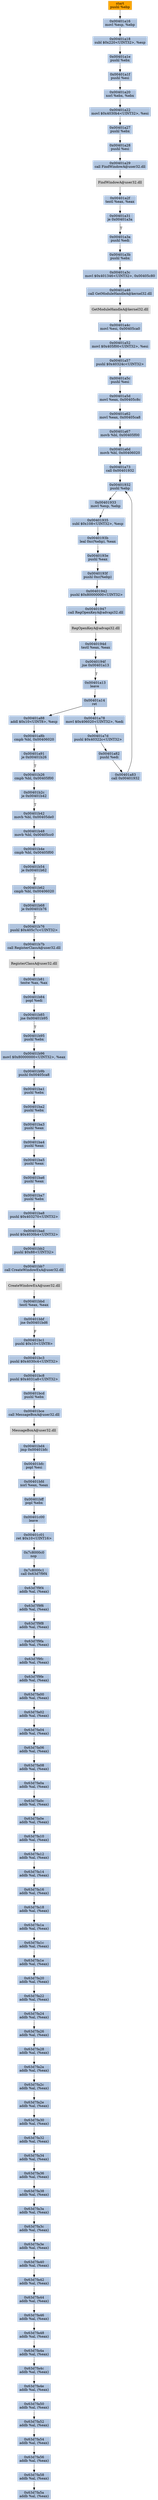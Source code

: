 digraph G {
node[shape=rectangle,style=filled,fillcolor=lightsteelblue,color=lightsteelblue]
bgcolor="transparent"
a0x00401a15pushl_ebp[label="start\npushl %ebp",fillcolor="orange",color="lightgrey"];
a0x00401a16movl_esp_ebp[label="0x00401a16\nmovl %esp, %ebp"];
a0x00401a18subl_0x220UINT32_esp[label="0x00401a18\nsubl $0x220<UINT32>, %esp"];
a0x00401a1epushl_ebx[label="0x00401a1e\npushl %ebx"];
a0x00401a1fpushl_esi[label="0x00401a1f\npushl %esi"];
a0x00401a20xorl_ebx_ebx[label="0x00401a20\nxorl %ebx, %ebx"];
a0x00401a22movl_0x4030b4UINT32_esi[label="0x00401a22\nmovl $0x4030b4<UINT32>, %esi"];
a0x00401a27pushl_ebx[label="0x00401a27\npushl %ebx"];
a0x00401a28pushl_esi[label="0x00401a28\npushl %esi"];
a0x00401a29call_FindWindowA_user32_dll[label="0x00401a29\ncall FindWindowA@user32.dll"];
FindWindowA_user32_dll[label="FindWindowA@user32.dll",fillcolor="lightgrey",color="lightgrey"];
a0x00401a2ftestl_eax_eax[label="0x00401a2f\ntestl %eax, %eax"];
a0x00401a31je_0x00401a3a[label="0x00401a31\nje 0x00401a3a"];
a0x00401a3apushl_edi[label="0x00401a3a\npushl %edi"];
a0x00401a3bpushl_ebx[label="0x00401a3b\npushl %ebx"];
a0x00401a3cmovl_0x401346UINT32_0x00405c80[label="0x00401a3c\nmovl $0x401346<UINT32>, 0x00405c80"];
a0x00401a46call_GetModuleHandleA_kernel32_dll[label="0x00401a46\ncall GetModuleHandleA@kernel32.dll"];
GetModuleHandleA_kernel32_dll[label="GetModuleHandleA@kernel32.dll",fillcolor="lightgrey",color="lightgrey"];
a0x00401a4cmovl_esi_0x00405ca0[label="0x00401a4c\nmovl %esi, 0x00405ca0"];
a0x00401a52movl_0x405f00UINT32_esi[label="0x00401a52\nmovl $0x405f00<UINT32>, %esi"];
a0x00401a57pushl_0x40324cUINT32[label="0x00401a57\npushl $0x40324c<UINT32>"];
a0x00401a5cpushl_esi[label="0x00401a5c\npushl %esi"];
a0x00401a5dmovl_eax_0x00405c8c[label="0x00401a5d\nmovl %eax, 0x00405c8c"];
a0x00401a62movl_eax_0x00405ca8[label="0x00401a62\nmovl %eax, 0x00405ca8"];
a0x00401a67movb_bl_0x00405f00[label="0x00401a67\nmovb %bl, 0x00405f00"];
a0x00401a6dmovb_bl_0x00406020[label="0x00401a6d\nmovb %bl, 0x00406020"];
a0x00401a73call_0x00401932[label="0x00401a73\ncall 0x00401932"];
a0x00401932pushl_ebp[label="0x00401932\npushl %ebp"];
a0x00401933movl_esp_ebp[label="0x00401933\nmovl %esp, %ebp"];
a0x00401935subl_0x108UINT32_esp[label="0x00401935\nsubl $0x108<UINT32>, %esp"];
a0x0040193bleal_0xcebp__eax[label="0x0040193b\nleal 0xc(%ebp), %eax"];
a0x0040193epushl_eax[label="0x0040193e\npushl %eax"];
a0x0040193fpushl_0xcebp_[label="0x0040193f\npushl 0xc(%ebp)"];
a0x00401942pushl_0x80000000UINT32[label="0x00401942\npushl $0x80000000<UINT32>"];
a0x00401947call_RegOpenKeyA_advapi32_dll[label="0x00401947\ncall RegOpenKeyA@advapi32.dll"];
RegOpenKeyA_advapi32_dll[label="RegOpenKeyA@advapi32.dll",fillcolor="lightgrey",color="lightgrey"];
a0x0040194dtestl_eax_eax[label="0x0040194d\ntestl %eax, %eax"];
a0x0040194fjne_0x00401a13[label="0x0040194f\njne 0x00401a13"];
a0x00401a13leave_[label="0x00401a13\nleave "];
a0x00401a14ret[label="0x00401a14\nret"];
a0x00401a78movl_0x406020UINT32_edi[label="0x00401a78\nmovl $0x406020<UINT32>, %edi"];
a0x00401a7dpushl_0x40322cUINT32[label="0x00401a7d\npushl $0x40322c<UINT32>"];
a0x00401a82pushl_edi[label="0x00401a82\npushl %edi"];
a0x00401a83call_0x00401932[label="0x00401a83\ncall 0x00401932"];
a0x00401a88addl_0x10UINT8_esp[label="0x00401a88\naddl $0x10<UINT8>, %esp"];
a0x00401a8bcmpb_bl_0x00406020[label="0x00401a8b\ncmpb %bl, 0x00406020"];
a0x00401a91je_0x00401b26[label="0x00401a91\nje 0x00401b26"];
a0x00401b26cmpb_bl_0x00405f00[label="0x00401b26\ncmpb %bl, 0x00405f00"];
a0x00401b2cje_0x00401b42[label="0x00401b2c\nje 0x00401b42"];
a0x00401b42movb_bl_0x00405de0[label="0x00401b42\nmovb %bl, 0x00405de0"];
a0x00401b48movb_bl_0x00405cc0[label="0x00401b48\nmovb %bl, 0x00405cc0"];
a0x00401b4ecmpb_bl_0x00405f00[label="0x00401b4e\ncmpb %bl, 0x00405f00"];
a0x00401b54je_0x00401b62[label="0x00401b54\nje 0x00401b62"];
a0x00401b62cmpb_bl_0x00406020[label="0x00401b62\ncmpb %bl, 0x00406020"];
a0x00401b68je_0x00401b76[label="0x00401b68\nje 0x00401b76"];
a0x00401b76pushl_0x405c7cUINT32[label="0x00401b76\npushl $0x405c7c<UINT32>"];
a0x00401b7bcall_RegisterClassA_user32_dll[label="0x00401b7b\ncall RegisterClassA@user32.dll"];
RegisterClassA_user32_dll[label="RegisterClassA@user32.dll",fillcolor="lightgrey",color="lightgrey"];
a0x00401b81testw_ax_ax[label="0x00401b81\ntestw %ax, %ax"];
a0x00401b84popl_edi[label="0x00401b84\npopl %edi"];
a0x00401b85jne_0x00401b95[label="0x00401b85\njne 0x00401b95"];
a0x00401b95pushl_ebx[label="0x00401b95\npushl %ebx"];
a0x00401b96movl_0x80000000UINT32_eax[label="0x00401b96\nmovl $0x80000000<UINT32>, %eax"];
a0x00401b9bpushl_0x00405ca8[label="0x00401b9b\npushl 0x00405ca8"];
a0x00401ba1pushl_ebx[label="0x00401ba1\npushl %ebx"];
a0x00401ba2pushl_ebx[label="0x00401ba2\npushl %ebx"];
a0x00401ba3pushl_eax[label="0x00401ba3\npushl %eax"];
a0x00401ba4pushl_eax[label="0x00401ba4\npushl %eax"];
a0x00401ba5pushl_eax[label="0x00401ba5\npushl %eax"];
a0x00401ba6pushl_eax[label="0x00401ba6\npushl %eax"];
a0x00401ba7pushl_ebx[label="0x00401ba7\npushl %ebx"];
a0x00401ba8pushl_0x403270UINT32[label="0x00401ba8\npushl $0x403270<UINT32>"];
a0x00401badpushl_0x4030b4UINT32[label="0x00401bad\npushl $0x4030b4<UINT32>"];
a0x00401bb2pushl_0x88UINT32[label="0x00401bb2\npushl $0x88<UINT32>"];
a0x00401bb7call_CreateWindowExA_user32_dll[label="0x00401bb7\ncall CreateWindowExA@user32.dll"];
CreateWindowExA_user32_dll[label="CreateWindowExA@user32.dll",fillcolor="lightgrey",color="lightgrey"];
a0x00401bbdtestl_eax_eax[label="0x00401bbd\ntestl %eax, %eax"];
a0x00401bbfjne_0x00401bd6[label="0x00401bbf\njne 0x00401bd6"];
a0x00401bc1pushl_0x10UINT8[label="0x00401bc1\npushl $0x10<UINT8>"];
a0x00401bc3pushl_0x4030c4UINT32[label="0x00401bc3\npushl $0x4030c4<UINT32>"];
a0x00401bc8pushl_0x4031a8UINT32[label="0x00401bc8\npushl $0x4031a8<UINT32>"];
a0x00401bcdpushl_ebx[label="0x00401bcd\npushl %ebx"];
a0x00401bcecall_MessageBoxA_user32_dll[label="0x00401bce\ncall MessageBoxA@user32.dll"];
MessageBoxA_user32_dll[label="MessageBoxA@user32.dll",fillcolor="lightgrey",color="lightgrey"];
a0x00401bd4jmp_0x00401bfc[label="0x00401bd4\njmp 0x00401bfc"];
a0x00401bfcpopl_esi[label="0x00401bfc\npopl %esi"];
a0x00401bfdxorl_eax_eax[label="0x00401bfd\nxorl %eax, %eax"];
a0x00401bffpopl_ebx[label="0x00401bff\npopl %ebx"];
a0x00401c00leave_[label="0x00401c00\nleave "];
a0x00401c01ret_0x10UINT16[label="0x00401c01\nret $0x10<UINT16>"];
a0x7c8000c0nop_[label="0x7c8000c0\nnop "];
a0x7c8000c1call_0x63d7f9f4[label="0x7c8000c1\ncall 0x63d7f9f4"];
a0x63d7f9f4addb_al_eax_[label="0x63d7f9f4\naddb %al, (%eax)"];
a0x63d7f9f6addb_al_eax_[label="0x63d7f9f6\naddb %al, (%eax)"];
a0x63d7f9f8addb_al_eax_[label="0x63d7f9f8\naddb %al, (%eax)"];
a0x63d7f9faaddb_al_eax_[label="0x63d7f9fa\naddb %al, (%eax)"];
a0x63d7f9fcaddb_al_eax_[label="0x63d7f9fc\naddb %al, (%eax)"];
a0x63d7f9feaddb_al_eax_[label="0x63d7f9fe\naddb %al, (%eax)"];
a0x63d7fa00addb_al_eax_[label="0x63d7fa00\naddb %al, (%eax)"];
a0x63d7fa02addb_al_eax_[label="0x63d7fa02\naddb %al, (%eax)"];
a0x63d7fa04addb_al_eax_[label="0x63d7fa04\naddb %al, (%eax)"];
a0x63d7fa06addb_al_eax_[label="0x63d7fa06\naddb %al, (%eax)"];
a0x63d7fa08addb_al_eax_[label="0x63d7fa08\naddb %al, (%eax)"];
a0x63d7fa0aaddb_al_eax_[label="0x63d7fa0a\naddb %al, (%eax)"];
a0x63d7fa0caddb_al_eax_[label="0x63d7fa0c\naddb %al, (%eax)"];
a0x63d7fa0eaddb_al_eax_[label="0x63d7fa0e\naddb %al, (%eax)"];
a0x63d7fa10addb_al_eax_[label="0x63d7fa10\naddb %al, (%eax)"];
a0x63d7fa12addb_al_eax_[label="0x63d7fa12\naddb %al, (%eax)"];
a0x63d7fa14addb_al_eax_[label="0x63d7fa14\naddb %al, (%eax)"];
a0x63d7fa16addb_al_eax_[label="0x63d7fa16\naddb %al, (%eax)"];
a0x63d7fa18addb_al_eax_[label="0x63d7fa18\naddb %al, (%eax)"];
a0x63d7fa1aaddb_al_eax_[label="0x63d7fa1a\naddb %al, (%eax)"];
a0x63d7fa1caddb_al_eax_[label="0x63d7fa1c\naddb %al, (%eax)"];
a0x63d7fa1eaddb_al_eax_[label="0x63d7fa1e\naddb %al, (%eax)"];
a0x63d7fa20addb_al_eax_[label="0x63d7fa20\naddb %al, (%eax)"];
a0x63d7fa22addb_al_eax_[label="0x63d7fa22\naddb %al, (%eax)"];
a0x63d7fa24addb_al_eax_[label="0x63d7fa24\naddb %al, (%eax)"];
a0x63d7fa26addb_al_eax_[label="0x63d7fa26\naddb %al, (%eax)"];
a0x63d7fa28addb_al_eax_[label="0x63d7fa28\naddb %al, (%eax)"];
a0x63d7fa2aaddb_al_eax_[label="0x63d7fa2a\naddb %al, (%eax)"];
a0x63d7fa2caddb_al_eax_[label="0x63d7fa2c\naddb %al, (%eax)"];
a0x63d7fa2eaddb_al_eax_[label="0x63d7fa2e\naddb %al, (%eax)"];
a0x63d7fa30addb_al_eax_[label="0x63d7fa30\naddb %al, (%eax)"];
a0x63d7fa32addb_al_eax_[label="0x63d7fa32\naddb %al, (%eax)"];
a0x63d7fa34addb_al_eax_[label="0x63d7fa34\naddb %al, (%eax)"];
a0x63d7fa36addb_al_eax_[label="0x63d7fa36\naddb %al, (%eax)"];
a0x63d7fa38addb_al_eax_[label="0x63d7fa38\naddb %al, (%eax)"];
a0x63d7fa3aaddb_al_eax_[label="0x63d7fa3a\naddb %al, (%eax)"];
a0x63d7fa3caddb_al_eax_[label="0x63d7fa3c\naddb %al, (%eax)"];
a0x63d7fa3eaddb_al_eax_[label="0x63d7fa3e\naddb %al, (%eax)"];
a0x63d7fa40addb_al_eax_[label="0x63d7fa40\naddb %al, (%eax)"];
a0x63d7fa42addb_al_eax_[label="0x63d7fa42\naddb %al, (%eax)"];
a0x63d7fa44addb_al_eax_[label="0x63d7fa44\naddb %al, (%eax)"];
a0x63d7fa46addb_al_eax_[label="0x63d7fa46\naddb %al, (%eax)"];
a0x63d7fa48addb_al_eax_[label="0x63d7fa48\naddb %al, (%eax)"];
a0x63d7fa4aaddb_al_eax_[label="0x63d7fa4a\naddb %al, (%eax)"];
a0x63d7fa4caddb_al_eax_[label="0x63d7fa4c\naddb %al, (%eax)"];
a0x63d7fa4eaddb_al_eax_[label="0x63d7fa4e\naddb %al, (%eax)"];
a0x63d7fa50addb_al_eax_[label="0x63d7fa50\naddb %al, (%eax)"];
a0x63d7fa52addb_al_eax_[label="0x63d7fa52\naddb %al, (%eax)"];
a0x63d7fa54addb_al_eax_[label="0x63d7fa54\naddb %al, (%eax)"];
a0x63d7fa56addb_al_eax_[label="0x63d7fa56\naddb %al, (%eax)"];
a0x63d7fa58addb_al_eax_[label="0x63d7fa58\naddb %al, (%eax)"];
a0x63d7fa5aaddb_al_eax_[label="0x63d7fa5a\naddb %al, (%eax)"];
a0x00401a15pushl_ebp -> a0x00401a16movl_esp_ebp [color="#000000"];
a0x00401a16movl_esp_ebp -> a0x00401a18subl_0x220UINT32_esp [color="#000000"];
a0x00401a18subl_0x220UINT32_esp -> a0x00401a1epushl_ebx [color="#000000"];
a0x00401a1epushl_ebx -> a0x00401a1fpushl_esi [color="#000000"];
a0x00401a1fpushl_esi -> a0x00401a20xorl_ebx_ebx [color="#000000"];
a0x00401a20xorl_ebx_ebx -> a0x00401a22movl_0x4030b4UINT32_esi [color="#000000"];
a0x00401a22movl_0x4030b4UINT32_esi -> a0x00401a27pushl_ebx [color="#000000"];
a0x00401a27pushl_ebx -> a0x00401a28pushl_esi [color="#000000"];
a0x00401a28pushl_esi -> a0x00401a29call_FindWindowA_user32_dll [color="#000000"];
a0x00401a29call_FindWindowA_user32_dll -> FindWindowA_user32_dll [color="#000000"];
FindWindowA_user32_dll -> a0x00401a2ftestl_eax_eax [color="#000000"];
a0x00401a2ftestl_eax_eax -> a0x00401a31je_0x00401a3a [color="#000000"];
a0x00401a31je_0x00401a3a -> a0x00401a3apushl_edi [color="#000000",label="T"];
a0x00401a3apushl_edi -> a0x00401a3bpushl_ebx [color="#000000"];
a0x00401a3bpushl_ebx -> a0x00401a3cmovl_0x401346UINT32_0x00405c80 [color="#000000"];
a0x00401a3cmovl_0x401346UINT32_0x00405c80 -> a0x00401a46call_GetModuleHandleA_kernel32_dll [color="#000000"];
a0x00401a46call_GetModuleHandleA_kernel32_dll -> GetModuleHandleA_kernel32_dll [color="#000000"];
GetModuleHandleA_kernel32_dll -> a0x00401a4cmovl_esi_0x00405ca0 [color="#000000"];
a0x00401a4cmovl_esi_0x00405ca0 -> a0x00401a52movl_0x405f00UINT32_esi [color="#000000"];
a0x00401a52movl_0x405f00UINT32_esi -> a0x00401a57pushl_0x40324cUINT32 [color="#000000"];
a0x00401a57pushl_0x40324cUINT32 -> a0x00401a5cpushl_esi [color="#000000"];
a0x00401a5cpushl_esi -> a0x00401a5dmovl_eax_0x00405c8c [color="#000000"];
a0x00401a5dmovl_eax_0x00405c8c -> a0x00401a62movl_eax_0x00405ca8 [color="#000000"];
a0x00401a62movl_eax_0x00405ca8 -> a0x00401a67movb_bl_0x00405f00 [color="#000000"];
a0x00401a67movb_bl_0x00405f00 -> a0x00401a6dmovb_bl_0x00406020 [color="#000000"];
a0x00401a6dmovb_bl_0x00406020 -> a0x00401a73call_0x00401932 [color="#000000"];
a0x00401a73call_0x00401932 -> a0x00401932pushl_ebp [color="#000000"];
a0x00401932pushl_ebp -> a0x00401933movl_esp_ebp [color="#000000"];
a0x00401933movl_esp_ebp -> a0x00401935subl_0x108UINT32_esp [color="#000000"];
a0x00401935subl_0x108UINT32_esp -> a0x0040193bleal_0xcebp__eax [color="#000000"];
a0x0040193bleal_0xcebp__eax -> a0x0040193epushl_eax [color="#000000"];
a0x0040193epushl_eax -> a0x0040193fpushl_0xcebp_ [color="#000000"];
a0x0040193fpushl_0xcebp_ -> a0x00401942pushl_0x80000000UINT32 [color="#000000"];
a0x00401942pushl_0x80000000UINT32 -> a0x00401947call_RegOpenKeyA_advapi32_dll [color="#000000"];
a0x00401947call_RegOpenKeyA_advapi32_dll -> RegOpenKeyA_advapi32_dll [color="#000000"];
RegOpenKeyA_advapi32_dll -> a0x0040194dtestl_eax_eax [color="#000000"];
a0x0040194dtestl_eax_eax -> a0x0040194fjne_0x00401a13 [color="#000000"];
a0x0040194fjne_0x00401a13 -> a0x00401a13leave_ [color="#000000",label="T"];
a0x00401a13leave_ -> a0x00401a14ret [color="#000000"];
a0x00401a14ret -> a0x00401a78movl_0x406020UINT32_edi [color="#000000"];
a0x00401a78movl_0x406020UINT32_edi -> a0x00401a7dpushl_0x40322cUINT32 [color="#000000"];
a0x00401a7dpushl_0x40322cUINT32 -> a0x00401a82pushl_edi [color="#000000"];
a0x00401a82pushl_edi -> a0x00401a83call_0x00401932 [color="#000000"];
a0x00401a83call_0x00401932 -> a0x00401932pushl_ebp [color="#000000"];
a0x00401a14ret -> a0x00401a88addl_0x10UINT8_esp [color="#000000"];
a0x00401a88addl_0x10UINT8_esp -> a0x00401a8bcmpb_bl_0x00406020 [color="#000000"];
a0x00401a8bcmpb_bl_0x00406020 -> a0x00401a91je_0x00401b26 [color="#000000"];
a0x00401a91je_0x00401b26 -> a0x00401b26cmpb_bl_0x00405f00 [color="#000000",label="T"];
a0x00401b26cmpb_bl_0x00405f00 -> a0x00401b2cje_0x00401b42 [color="#000000"];
a0x00401b2cje_0x00401b42 -> a0x00401b42movb_bl_0x00405de0 [color="#000000",label="T"];
a0x00401b42movb_bl_0x00405de0 -> a0x00401b48movb_bl_0x00405cc0 [color="#000000"];
a0x00401b48movb_bl_0x00405cc0 -> a0x00401b4ecmpb_bl_0x00405f00 [color="#000000"];
a0x00401b4ecmpb_bl_0x00405f00 -> a0x00401b54je_0x00401b62 [color="#000000"];
a0x00401b54je_0x00401b62 -> a0x00401b62cmpb_bl_0x00406020 [color="#000000",label="T"];
a0x00401b62cmpb_bl_0x00406020 -> a0x00401b68je_0x00401b76 [color="#000000"];
a0x00401b68je_0x00401b76 -> a0x00401b76pushl_0x405c7cUINT32 [color="#000000",label="T"];
a0x00401b76pushl_0x405c7cUINT32 -> a0x00401b7bcall_RegisterClassA_user32_dll [color="#000000"];
a0x00401b7bcall_RegisterClassA_user32_dll -> RegisterClassA_user32_dll [color="#000000"];
RegisterClassA_user32_dll -> a0x00401b81testw_ax_ax [color="#000000"];
a0x00401b81testw_ax_ax -> a0x00401b84popl_edi [color="#000000"];
a0x00401b84popl_edi -> a0x00401b85jne_0x00401b95 [color="#000000"];
a0x00401b85jne_0x00401b95 -> a0x00401b95pushl_ebx [color="#000000",label="T"];
a0x00401b95pushl_ebx -> a0x00401b96movl_0x80000000UINT32_eax [color="#000000"];
a0x00401b96movl_0x80000000UINT32_eax -> a0x00401b9bpushl_0x00405ca8 [color="#000000"];
a0x00401b9bpushl_0x00405ca8 -> a0x00401ba1pushl_ebx [color="#000000"];
a0x00401ba1pushl_ebx -> a0x00401ba2pushl_ebx [color="#000000"];
a0x00401ba2pushl_ebx -> a0x00401ba3pushl_eax [color="#000000"];
a0x00401ba3pushl_eax -> a0x00401ba4pushl_eax [color="#000000"];
a0x00401ba4pushl_eax -> a0x00401ba5pushl_eax [color="#000000"];
a0x00401ba5pushl_eax -> a0x00401ba6pushl_eax [color="#000000"];
a0x00401ba6pushl_eax -> a0x00401ba7pushl_ebx [color="#000000"];
a0x00401ba7pushl_ebx -> a0x00401ba8pushl_0x403270UINT32 [color="#000000"];
a0x00401ba8pushl_0x403270UINT32 -> a0x00401badpushl_0x4030b4UINT32 [color="#000000"];
a0x00401badpushl_0x4030b4UINT32 -> a0x00401bb2pushl_0x88UINT32 [color="#000000"];
a0x00401bb2pushl_0x88UINT32 -> a0x00401bb7call_CreateWindowExA_user32_dll [color="#000000"];
a0x00401bb7call_CreateWindowExA_user32_dll -> CreateWindowExA_user32_dll [color="#000000"];
CreateWindowExA_user32_dll -> a0x00401bbdtestl_eax_eax [color="#000000"];
a0x00401bbdtestl_eax_eax -> a0x00401bbfjne_0x00401bd6 [color="#000000"];
a0x00401bbfjne_0x00401bd6 -> a0x00401bc1pushl_0x10UINT8 [color="#000000",label="F"];
a0x00401bc1pushl_0x10UINT8 -> a0x00401bc3pushl_0x4030c4UINT32 [color="#000000"];
a0x00401bc3pushl_0x4030c4UINT32 -> a0x00401bc8pushl_0x4031a8UINT32 [color="#000000"];
a0x00401bc8pushl_0x4031a8UINT32 -> a0x00401bcdpushl_ebx [color="#000000"];
a0x00401bcdpushl_ebx -> a0x00401bcecall_MessageBoxA_user32_dll [color="#000000"];
a0x00401bcecall_MessageBoxA_user32_dll -> MessageBoxA_user32_dll [color="#000000"];
MessageBoxA_user32_dll -> a0x00401bd4jmp_0x00401bfc [color="#000000"];
a0x00401bd4jmp_0x00401bfc -> a0x00401bfcpopl_esi [color="#000000"];
a0x00401bfcpopl_esi -> a0x00401bfdxorl_eax_eax [color="#000000"];
a0x00401bfdxorl_eax_eax -> a0x00401bffpopl_ebx [color="#000000"];
a0x00401bffpopl_ebx -> a0x00401c00leave_ [color="#000000"];
a0x00401c00leave_ -> a0x00401c01ret_0x10UINT16 [color="#000000"];
a0x00401c01ret_0x10UINT16 -> a0x7c8000c0nop_ [color="#000000"];
a0x7c8000c0nop_ -> a0x7c8000c1call_0x63d7f9f4 [color="#000000"];
a0x7c8000c1call_0x63d7f9f4 -> a0x63d7f9f4addb_al_eax_ [color="#000000"];
a0x63d7f9f4addb_al_eax_ -> a0x63d7f9f6addb_al_eax_ [color="#000000"];
a0x63d7f9f6addb_al_eax_ -> a0x63d7f9f8addb_al_eax_ [color="#000000"];
a0x63d7f9f8addb_al_eax_ -> a0x63d7f9faaddb_al_eax_ [color="#000000"];
a0x63d7f9faaddb_al_eax_ -> a0x63d7f9fcaddb_al_eax_ [color="#000000"];
a0x63d7f9fcaddb_al_eax_ -> a0x63d7f9feaddb_al_eax_ [color="#000000"];
a0x63d7f9feaddb_al_eax_ -> a0x63d7fa00addb_al_eax_ [color="#000000"];
a0x63d7fa00addb_al_eax_ -> a0x63d7fa02addb_al_eax_ [color="#000000"];
a0x63d7fa02addb_al_eax_ -> a0x63d7fa04addb_al_eax_ [color="#000000"];
a0x63d7fa04addb_al_eax_ -> a0x63d7fa06addb_al_eax_ [color="#000000"];
a0x63d7fa06addb_al_eax_ -> a0x63d7fa08addb_al_eax_ [color="#000000"];
a0x63d7fa08addb_al_eax_ -> a0x63d7fa0aaddb_al_eax_ [color="#000000"];
a0x63d7fa0aaddb_al_eax_ -> a0x63d7fa0caddb_al_eax_ [color="#000000"];
a0x63d7fa0caddb_al_eax_ -> a0x63d7fa0eaddb_al_eax_ [color="#000000"];
a0x63d7fa0eaddb_al_eax_ -> a0x63d7fa10addb_al_eax_ [color="#000000"];
a0x63d7fa10addb_al_eax_ -> a0x63d7fa12addb_al_eax_ [color="#000000"];
a0x63d7fa12addb_al_eax_ -> a0x63d7fa14addb_al_eax_ [color="#000000"];
a0x63d7fa14addb_al_eax_ -> a0x63d7fa16addb_al_eax_ [color="#000000"];
a0x63d7fa16addb_al_eax_ -> a0x63d7fa18addb_al_eax_ [color="#000000"];
a0x63d7fa18addb_al_eax_ -> a0x63d7fa1aaddb_al_eax_ [color="#000000"];
a0x63d7fa1aaddb_al_eax_ -> a0x63d7fa1caddb_al_eax_ [color="#000000"];
a0x63d7fa1caddb_al_eax_ -> a0x63d7fa1eaddb_al_eax_ [color="#000000"];
a0x63d7fa1eaddb_al_eax_ -> a0x63d7fa20addb_al_eax_ [color="#000000"];
a0x63d7fa20addb_al_eax_ -> a0x63d7fa22addb_al_eax_ [color="#000000"];
a0x63d7fa22addb_al_eax_ -> a0x63d7fa24addb_al_eax_ [color="#000000"];
a0x63d7fa24addb_al_eax_ -> a0x63d7fa26addb_al_eax_ [color="#000000"];
a0x63d7fa26addb_al_eax_ -> a0x63d7fa28addb_al_eax_ [color="#000000"];
a0x63d7fa28addb_al_eax_ -> a0x63d7fa2aaddb_al_eax_ [color="#000000"];
a0x63d7fa2aaddb_al_eax_ -> a0x63d7fa2caddb_al_eax_ [color="#000000"];
a0x63d7fa2caddb_al_eax_ -> a0x63d7fa2eaddb_al_eax_ [color="#000000"];
a0x63d7fa2eaddb_al_eax_ -> a0x63d7fa30addb_al_eax_ [color="#000000"];
a0x63d7fa30addb_al_eax_ -> a0x63d7fa32addb_al_eax_ [color="#000000"];
a0x63d7fa32addb_al_eax_ -> a0x63d7fa34addb_al_eax_ [color="#000000"];
a0x63d7fa34addb_al_eax_ -> a0x63d7fa36addb_al_eax_ [color="#000000"];
a0x63d7fa36addb_al_eax_ -> a0x63d7fa38addb_al_eax_ [color="#000000"];
a0x63d7fa38addb_al_eax_ -> a0x63d7fa3aaddb_al_eax_ [color="#000000"];
a0x63d7fa3aaddb_al_eax_ -> a0x63d7fa3caddb_al_eax_ [color="#000000"];
a0x63d7fa3caddb_al_eax_ -> a0x63d7fa3eaddb_al_eax_ [color="#000000"];
a0x63d7fa3eaddb_al_eax_ -> a0x63d7fa40addb_al_eax_ [color="#000000"];
a0x63d7fa40addb_al_eax_ -> a0x63d7fa42addb_al_eax_ [color="#000000"];
a0x63d7fa42addb_al_eax_ -> a0x63d7fa44addb_al_eax_ [color="#000000"];
a0x63d7fa44addb_al_eax_ -> a0x63d7fa46addb_al_eax_ [color="#000000"];
a0x63d7fa46addb_al_eax_ -> a0x63d7fa48addb_al_eax_ [color="#000000"];
a0x63d7fa48addb_al_eax_ -> a0x63d7fa4aaddb_al_eax_ [color="#000000"];
a0x63d7fa4aaddb_al_eax_ -> a0x63d7fa4caddb_al_eax_ [color="#000000"];
a0x63d7fa4caddb_al_eax_ -> a0x63d7fa4eaddb_al_eax_ [color="#000000"];
a0x63d7fa4eaddb_al_eax_ -> a0x63d7fa50addb_al_eax_ [color="#000000"];
a0x63d7fa50addb_al_eax_ -> a0x63d7fa52addb_al_eax_ [color="#000000"];
a0x63d7fa52addb_al_eax_ -> a0x63d7fa54addb_al_eax_ [color="#000000"];
a0x63d7fa54addb_al_eax_ -> a0x63d7fa56addb_al_eax_ [color="#000000"];
a0x63d7fa56addb_al_eax_ -> a0x63d7fa58addb_al_eax_ [color="#000000"];
a0x63d7fa58addb_al_eax_ -> a0x63d7fa5aaddb_al_eax_ [color="#000000"];
}
